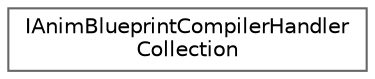 digraph "Graphical Class Hierarchy"
{
 // INTERACTIVE_SVG=YES
 // LATEX_PDF_SIZE
  bgcolor="transparent";
  edge [fontname=Helvetica,fontsize=10,labelfontname=Helvetica,labelfontsize=10];
  node [fontname=Helvetica,fontsize=10,shape=box,height=0.2,width=0.4];
  rankdir="LR";
  Node0 [id="Node000000",label="IAnimBlueprintCompilerHandler\lCollection",height=0.2,width=0.4,color="grey40", fillcolor="white", style="filled",URL="$d9/dbb/classIAnimBlueprintCompilerHandlerCollection.html",tooltip=" "];
}
